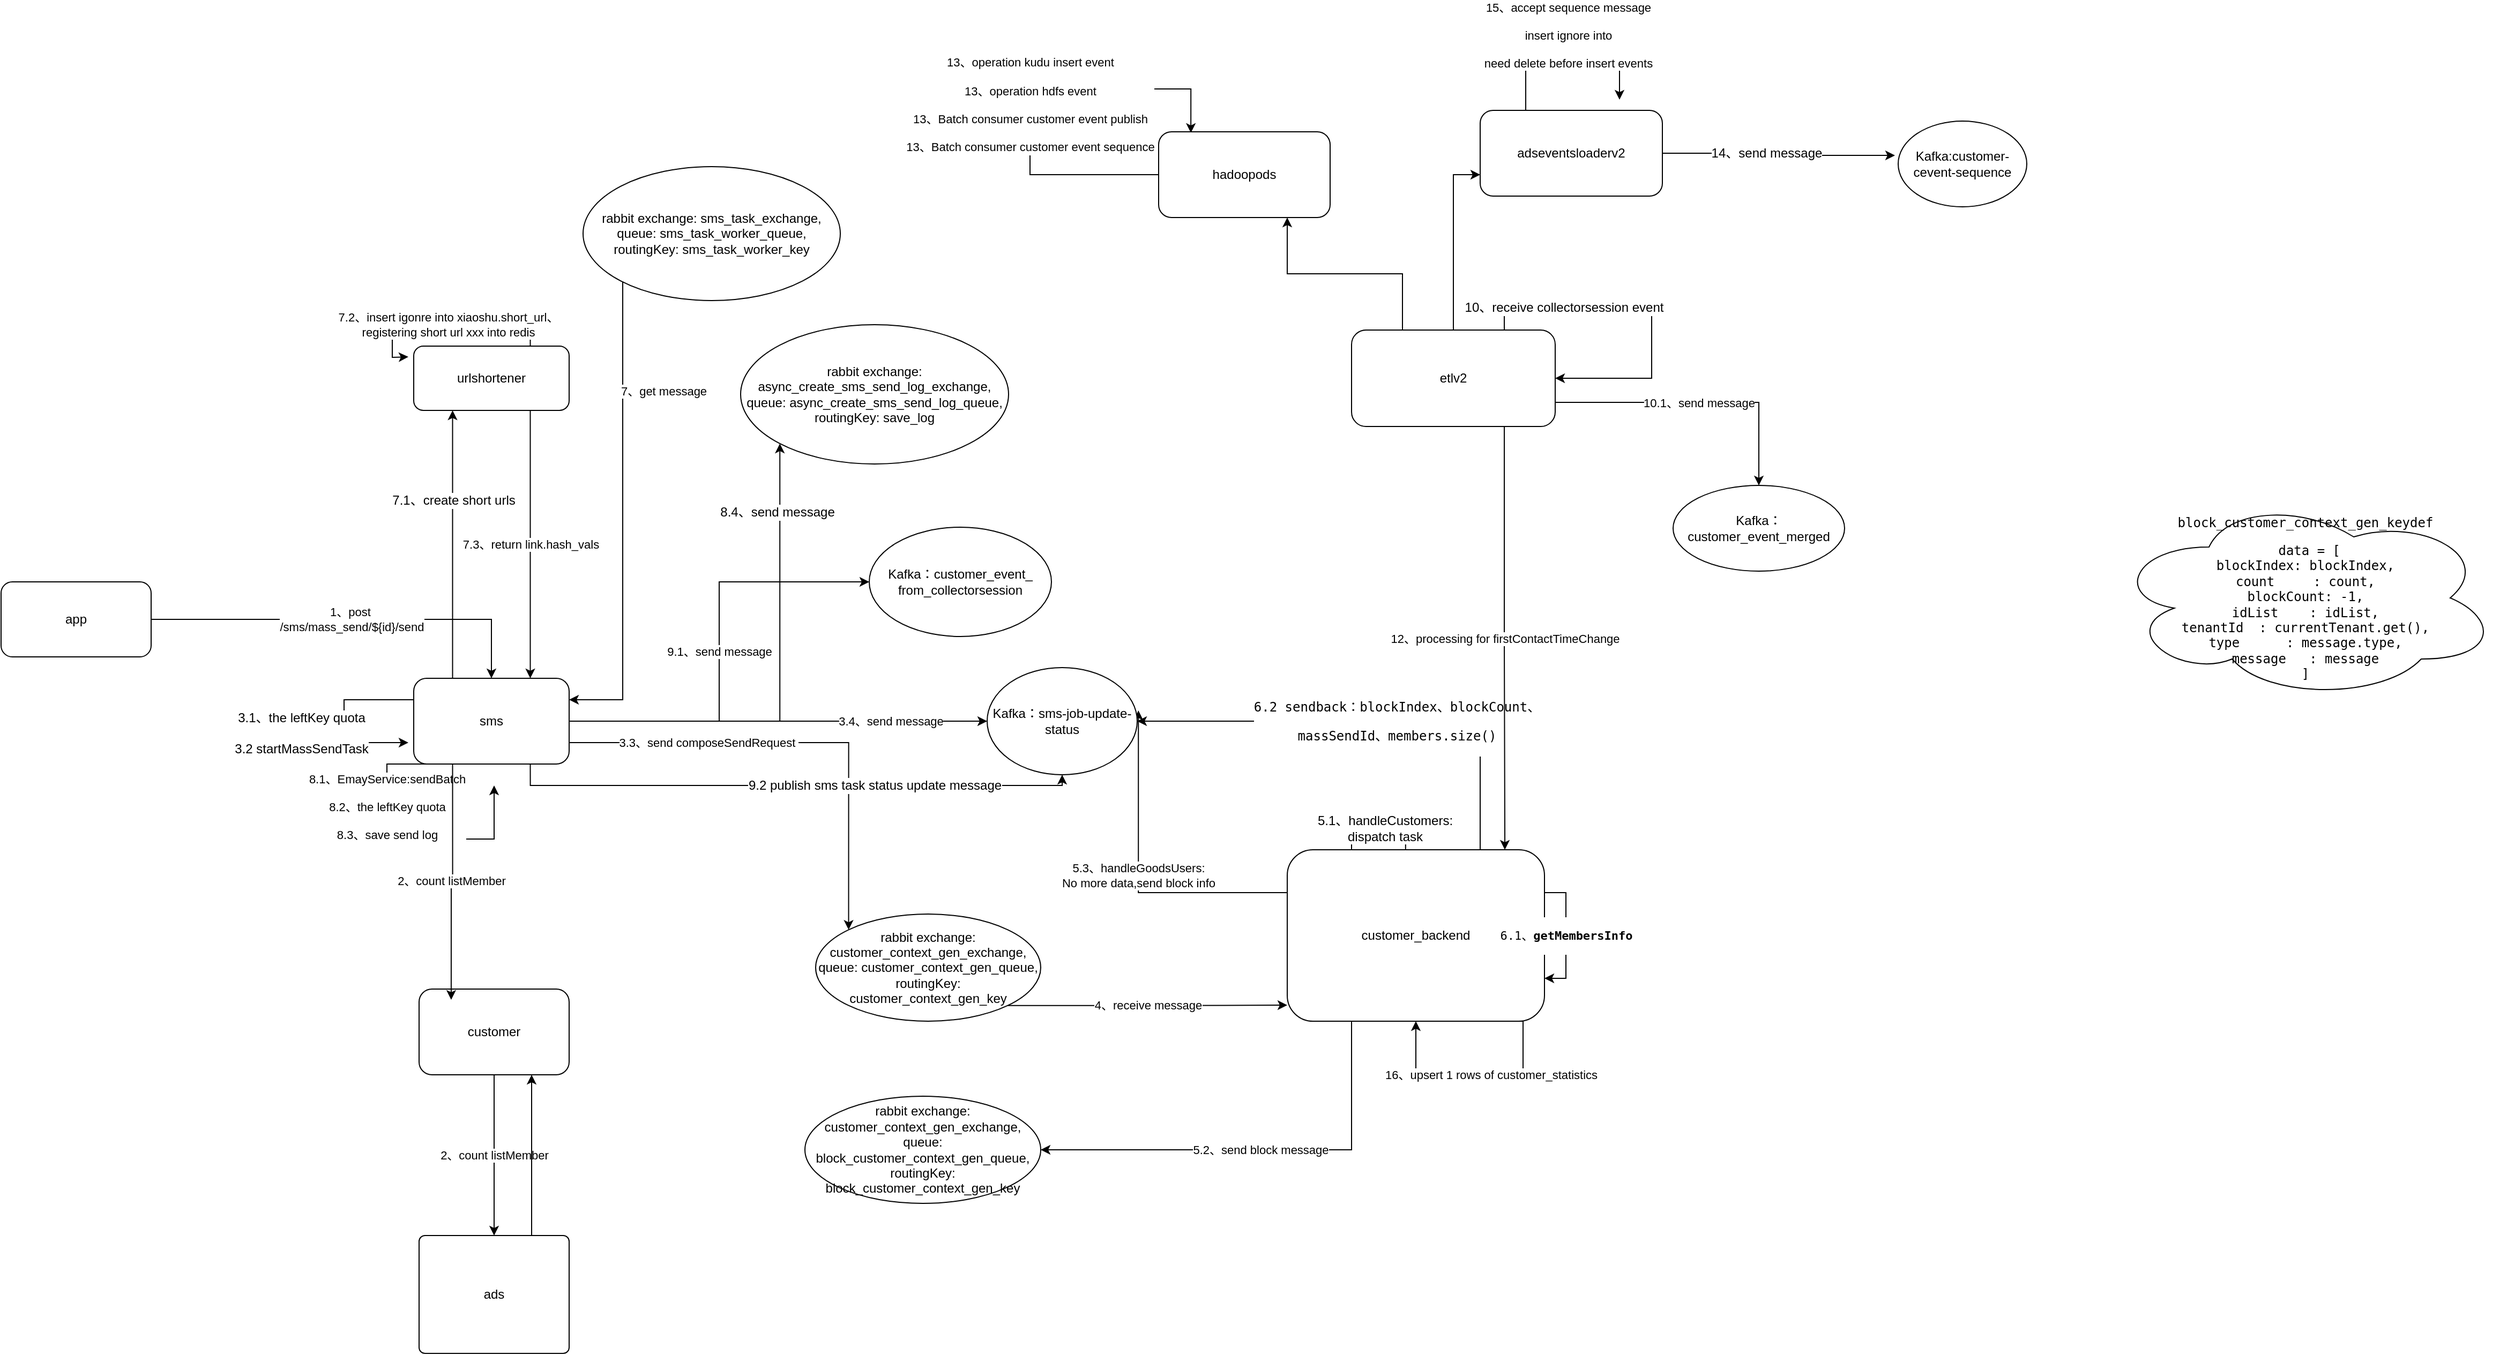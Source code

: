 <mxfile version="10.7.0" type="github"><diagram id="HQcDltJYOi4R6OB5hPnx" name="Page-1"><mxGraphModel dx="1655" dy="1694" grid="1" gridSize="10" guides="1" tooltips="1" connect="1" arrows="1" fold="1" page="1" pageScale="1" pageWidth="827" pageHeight="1169" math="0" shadow="0"><root><mxCell id="0"/><mxCell id="1" parent="0"/><mxCell id="enSTbX_q2xwlTlZW9xMr-14" value="1、post&amp;nbsp;&lt;br&gt;&lt;span&gt;/sms/mass_send/${id}/send&lt;/span&gt;&lt;br&gt;" style="edgeStyle=orthogonalEdgeStyle;rounded=0;orthogonalLoop=1;jettySize=auto;html=1;entryX=0.5;entryY=0;entryDx=0;entryDy=0;" parent="1" source="enSTbX_q2xwlTlZW9xMr-1" target="enSTbX_q2xwlTlZW9xMr-7" edge="1"><mxGeometry relative="1" as="geometry"><mxPoint x="75" y="300" as="targetPoint"/></mxGeometry></mxCell><mxCell id="enSTbX_q2xwlTlZW9xMr-1" value="app" style="rounded=1;whiteSpace=wrap;html=1;" parent="1" vertex="1"><mxGeometry x="-370" y="190" width="140" height="70" as="geometry"/></mxCell><mxCell id="enSTbX_q2xwlTlZW9xMr-17" value="2、count listMember" style="edgeStyle=orthogonalEdgeStyle;rounded=0;orthogonalLoop=1;jettySize=auto;html=1;entryX=0;entryY=0.5;entryDx=0;entryDy=0;" parent="1" source="enSTbX_q2xwlTlZW9xMr-2" target="enSTbX_q2xwlTlZW9xMr-3" edge="1"><mxGeometry relative="1" as="geometry"/></mxCell><mxCell id="enSTbX_q2xwlTlZW9xMr-2" value="customer" style="rounded=1;whiteSpace=wrap;html=1;" parent="1" vertex="1"><mxGeometry x="20" y="570" width="140" height="80" as="geometry"/></mxCell><mxCell id="enSTbX_q2xwlTlZW9xMr-23" style="edgeStyle=orthogonalEdgeStyle;rounded=0;orthogonalLoop=1;jettySize=auto;html=1;exitX=0;exitY=0.25;exitDx=0;exitDy=0;entryX=0.75;entryY=1;entryDx=0;entryDy=0;" parent="1" source="enSTbX_q2xwlTlZW9xMr-3" target="enSTbX_q2xwlTlZW9xMr-2" edge="1"><mxGeometry relative="1" as="geometry"/></mxCell><mxCell id="enSTbX_q2xwlTlZW9xMr-3" value="ads" style="rounded=1;whiteSpace=wrap;html=1;arcSize=5;direction=south;" parent="1" vertex="1"><mxGeometry x="20" y="800" width="140" height="110" as="geometry"/></mxCell><mxCell id="enSTbX_q2xwlTlZW9xMr-32" value="5.3、handleGoodsUsers:&lt;br&gt;&lt;span&gt;No more data,&lt;/span&gt;send&amp;nbsp;block info&lt;br&gt;" style="edgeStyle=orthogonalEdgeStyle;rounded=0;orthogonalLoop=1;jettySize=auto;html=1;exitX=0;exitY=0.25;exitDx=0;exitDy=0;entryX=1.008;entryY=0.4;entryDx=0;entryDy=0;entryPerimeter=0;" parent="1" source="enSTbX_q2xwlTlZW9xMr-4" target="enSTbX_q2xwlTlZW9xMr-19" edge="1"><mxGeometry relative="1" as="geometry"/></mxCell><mxCell id="enSTbX_q2xwlTlZW9xMr-34" style="edgeStyle=orthogonalEdgeStyle;rounded=0;orthogonalLoop=1;jettySize=auto;html=1;exitX=0.25;exitY=0;exitDx=0;exitDy=0;" parent="1" source="enSTbX_q2xwlTlZW9xMr-4" edge="1"><mxGeometry relative="1" as="geometry"><mxPoint x="940" y="510" as="targetPoint"/></mxGeometry></mxCell><mxCell id="enSTbX_q2xwlTlZW9xMr-36" value="5.1、handleCustomers:&lt;br&gt;dispatch task" style="text;html=1;resizable=0;points=[];align=center;verticalAlign=middle;labelBackgroundColor=#ffffff;" parent="enSTbX_q2xwlTlZW9xMr-34" vertex="1" connectable="0"><mxGeometry x="-0.184" y="-2" relative="1" as="geometry"><mxPoint x="-15" y="-2" as="offset"/></mxGeometry></mxCell><mxCell id="enSTbX_q2xwlTlZW9xMr-40" value="5.2、send block message" style="edgeStyle=orthogonalEdgeStyle;rounded=0;orthogonalLoop=1;jettySize=auto;html=1;exitX=0.25;exitY=1;exitDx=0;exitDy=0;entryX=1;entryY=0.5;entryDx=0;entryDy=0;" parent="1" source="enSTbX_q2xwlTlZW9xMr-4" target="enSTbX_q2xwlTlZW9xMr-30" edge="1"><mxGeometry relative="1" as="geometry"/></mxCell><mxCell id="enSTbX_q2xwlTlZW9xMr-51" value="&lt;pre&gt;&lt;br&gt;&lt;/pre&gt;" style="edgeStyle=orthogonalEdgeStyle;rounded=0;orthogonalLoop=1;jettySize=auto;html=1;exitX=0.75;exitY=0;exitDx=0;exitDy=0;entryX=1;entryY=0.5;entryDx=0;entryDy=0;" parent="1" source="enSTbX_q2xwlTlZW9xMr-4" target="enSTbX_q2xwlTlZW9xMr-19" edge="1"><mxGeometry relative="1" as="geometry"/></mxCell><mxCell id="enSTbX_q2xwlTlZW9xMr-52" value="&lt;pre&gt;6.2 sendback：blockIndex、blockCount、&lt;/pre&gt;&lt;pre&gt;massSendId、members.size()&lt;/pre&gt;" style="text;html=1;resizable=0;points=[];align=center;verticalAlign=middle;labelBackgroundColor=#ffffff;" parent="enSTbX_q2xwlTlZW9xMr-51" vertex="1" connectable="0"><mxGeometry x="-0.098" relative="1" as="geometry"><mxPoint as="offset"/></mxGeometry></mxCell><mxCell id="enSTbX_q2xwlTlZW9xMr-4" value="customer_backend" style="rounded=1;whiteSpace=wrap;html=1;" parent="1" vertex="1"><mxGeometry x="830" y="440" width="240" height="160" as="geometry"/></mxCell><mxCell id="enSTbX_q2xwlTlZW9xMr-41" style="edgeStyle=orthogonalEdgeStyle;rounded=0;orthogonalLoop=1;jettySize=auto;html=1;exitX=0;exitY=0.25;exitDx=0;exitDy=0;" parent="1" source="enSTbX_q2xwlTlZW9xMr-7" edge="1"><mxGeometry relative="1" as="geometry"><mxPoint x="10" y="340" as="targetPoint"/><Array as="points"><mxPoint x="-50" y="300"/><mxPoint x="-50" y="340"/></Array></mxGeometry></mxCell><mxCell id="enSTbX_q2xwlTlZW9xMr-43" value="&lt;span&gt;3.1、the leftKey &lt;/span&gt;quota&lt;br&gt;&lt;span&gt;&lt;br&gt;3.2&amp;nbsp;&lt;/span&gt;&lt;span&gt;startMassSendTask&lt;/span&gt;" style="text;html=1;resizable=0;points=[];align=center;verticalAlign=middle;labelBackgroundColor=#ffffff;" parent="enSTbX_q2xwlTlZW9xMr-41" vertex="1" connectable="0"><mxGeometry x="0.12" y="-1" relative="1" as="geometry"><mxPoint x="-39" y="3" as="offset"/></mxGeometry></mxCell><mxCell id="enSTbX_q2xwlTlZW9xMr-45" value="3.3、send composeSendRequest&amp;nbsp;" style="edgeStyle=orthogonalEdgeStyle;rounded=0;orthogonalLoop=1;jettySize=auto;html=1;exitX=1;exitY=0.75;exitDx=0;exitDy=0;entryX=0;entryY=0;entryDx=0;entryDy=0;" parent="1" source="enSTbX_q2xwlTlZW9xMr-7" target="enSTbX_q2xwlTlZW9xMr-24" edge="1"><mxGeometry x="-0.404" relative="1" as="geometry"><mxPoint as="offset"/></mxGeometry></mxCell><mxCell id="enSTbX_q2xwlTlZW9xMr-58" style="edgeStyle=orthogonalEdgeStyle;rounded=0;orthogonalLoop=1;jettySize=auto;html=1;exitX=0.25;exitY=0;exitDx=0;exitDy=0;entryX=0.25;entryY=1;entryDx=0;entryDy=0;" parent="1" source="enSTbX_q2xwlTlZW9xMr-7" target="enSTbX_q2xwlTlZW9xMr-57" edge="1"><mxGeometry relative="1" as="geometry"/></mxCell><mxCell id="enSTbX_q2xwlTlZW9xMr-59" value="7.1、create short urls" style="text;html=1;resizable=0;points=[];align=center;verticalAlign=middle;labelBackgroundColor=#ffffff;" parent="enSTbX_q2xwlTlZW9xMr-58" vertex="1" connectable="0"><mxGeometry x="0.328" relative="1" as="geometry"><mxPoint as="offset"/></mxGeometry></mxCell><mxCell id="enSTbX_q2xwlTlZW9xMr-74" value="9.1、&lt;span&gt;send message&lt;/span&gt;" style="edgeStyle=orthogonalEdgeStyle;rounded=0;orthogonalLoop=1;jettySize=auto;html=1;exitX=1;exitY=0.5;exitDx=0;exitDy=0;entryX=0;entryY=0.5;entryDx=0;entryDy=0;" parent="1" source="enSTbX_q2xwlTlZW9xMr-7" target="enSTbX_q2xwlTlZW9xMr-67" edge="1"><mxGeometry relative="1" as="geometry"/></mxCell><mxCell id="enSTbX_q2xwlTlZW9xMr-78" style="edgeStyle=orthogonalEdgeStyle;rounded=0;orthogonalLoop=1;jettySize=auto;html=1;exitX=1;exitY=0.5;exitDx=0;exitDy=0;entryX=0;entryY=1;entryDx=0;entryDy=0;" parent="1" source="enSTbX_q2xwlTlZW9xMr-7" target="enSTbX_q2xwlTlZW9xMr-75" edge="1"><mxGeometry relative="1" as="geometry"/></mxCell><mxCell id="enSTbX_q2xwlTlZW9xMr-79" value="8.4、send message" style="text;html=1;resizable=0;points=[];align=center;verticalAlign=middle;labelBackgroundColor=#ffffff;" parent="enSTbX_q2xwlTlZW9xMr-78" vertex="1" connectable="0"><mxGeometry x="0.719" y="3" relative="1" as="geometry"><mxPoint as="offset"/></mxGeometry></mxCell><mxCell id="enSTbX_q2xwlTlZW9xMr-80" style="edgeStyle=orthogonalEdgeStyle;rounded=0;orthogonalLoop=1;jettySize=auto;html=1;exitX=0.75;exitY=1;exitDx=0;exitDy=0;entryX=0.5;entryY=1;entryDx=0;entryDy=0;" parent="1" source="enSTbX_q2xwlTlZW9xMr-7" target="enSTbX_q2xwlTlZW9xMr-19" edge="1"><mxGeometry relative="1" as="geometry"/></mxCell><mxCell id="enSTbX_q2xwlTlZW9xMr-81" value="9.2&amp;nbsp;&lt;span&gt;publish sms task status update message&lt;/span&gt;" style="text;html=1;resizable=0;points=[];align=center;verticalAlign=middle;labelBackgroundColor=#ffffff;" parent="enSTbX_q2xwlTlZW9xMr-80" vertex="1" connectable="0"><mxGeometry x="0.007" relative="1" as="geometry"><mxPoint x="76" as="offset"/></mxGeometry></mxCell><mxCell id="enSTbX_q2xwlTlZW9xMr-82" value="8.1、EmayService:sendBatch&lt;br&gt;&lt;br&gt;8.2、the&amp;nbsp;leftKey quota&lt;br&gt;&lt;br&gt;8.3、save send log" style="edgeStyle=orthogonalEdgeStyle;rounded=0;orthogonalLoop=1;jettySize=auto;html=1;exitX=0.25;exitY=1;exitDx=0;exitDy=0;" parent="1" source="enSTbX_q2xwlTlZW9xMr-7" edge="1"><mxGeometry x="-0.281" relative="1" as="geometry"><mxPoint x="90" y="380" as="targetPoint"/><Array as="points"><mxPoint x="-10" y="360"/><mxPoint x="-10" y="430"/><mxPoint x="90" y="430"/></Array><mxPoint as="offset"/></mxGeometry></mxCell><mxCell id="enSTbX_q2xwlTlZW9xMr-83" value="2、count listMember" style="edgeStyle=orthogonalEdgeStyle;rounded=0;orthogonalLoop=1;jettySize=auto;html=1;exitX=0.25;exitY=1;exitDx=0;exitDy=0;entryX=0.214;entryY=0.125;entryDx=0;entryDy=0;entryPerimeter=0;" parent="1" source="enSTbX_q2xwlTlZW9xMr-7" target="enSTbX_q2xwlTlZW9xMr-2" edge="1"><mxGeometry relative="1" as="geometry"/></mxCell><mxCell id="enSTbX_q2xwlTlZW9xMr-84" value="&lt;span&gt;3.4、&lt;/span&gt;&lt;span&gt;send message&lt;/span&gt;" style="edgeStyle=orthogonalEdgeStyle;rounded=0;orthogonalLoop=1;jettySize=auto;html=1;exitX=1;exitY=0.5;exitDx=0;exitDy=0;entryX=0;entryY=0.5;entryDx=0;entryDy=0;" parent="1" source="enSTbX_q2xwlTlZW9xMr-7" target="enSTbX_q2xwlTlZW9xMr-19" edge="1"><mxGeometry x="0.538" relative="1" as="geometry"><mxPoint as="offset"/></mxGeometry></mxCell><mxCell id="enSTbX_q2xwlTlZW9xMr-7" value="sms" style="rounded=1;whiteSpace=wrap;html=1;" parent="1" vertex="1"><mxGeometry x="15" y="280" width="145" height="80" as="geometry"/></mxCell><mxCell id="-nJOPecFZDFRfRXxvtiY-4" value="10.1、send message" style="edgeStyle=orthogonalEdgeStyle;rounded=0;orthogonalLoop=1;jettySize=auto;html=1;exitX=1;exitY=0.75;exitDx=0;exitDy=0;entryX=0.5;entryY=0;entryDx=0;entryDy=0;" edge="1" parent="1" source="enSTbX_q2xwlTlZW9xMr-9" target="-nJOPecFZDFRfRXxvtiY-3"><mxGeometry relative="1" as="geometry"/></mxCell><mxCell id="-nJOPecFZDFRfRXxvtiY-13" value="" style="edgeStyle=orthogonalEdgeStyle;rounded=0;orthogonalLoop=1;jettySize=auto;html=1;exitX=0.25;exitY=0;exitDx=0;exitDy=0;entryX=0.75;entryY=1;entryDx=0;entryDy=0;" edge="1" parent="1" source="enSTbX_q2xwlTlZW9xMr-9" target="-nJOPecFZDFRfRXxvtiY-12"><mxGeometry relative="1" as="geometry"/></mxCell><mxCell id="-nJOPecFZDFRfRXxvtiY-14" style="edgeStyle=orthogonalEdgeStyle;rounded=0;orthogonalLoop=1;jettySize=auto;html=1;exitX=0.5;exitY=0;exitDx=0;exitDy=0;entryX=0;entryY=0.75;entryDx=0;entryDy=0;" edge="1" parent="1" source="enSTbX_q2xwlTlZW9xMr-9" target="-nJOPecFZDFRfRXxvtiY-8"><mxGeometry relative="1" as="geometry"/></mxCell><mxCell id="-nJOPecFZDFRfRXxvtiY-16" value="12、&lt;span&gt;processing for firstContactTimeChange&lt;/span&gt;" style="edgeStyle=orthogonalEdgeStyle;rounded=0;orthogonalLoop=1;jettySize=auto;html=1;exitX=0.75;exitY=1;exitDx=0;exitDy=0;entryX=0.846;entryY=0;entryDx=0;entryDy=0;entryPerimeter=0;" edge="1" parent="1" source="enSTbX_q2xwlTlZW9xMr-9" target="enSTbX_q2xwlTlZW9xMr-4"><mxGeometry relative="1" as="geometry"/></mxCell><mxCell id="enSTbX_q2xwlTlZW9xMr-9" value="etlv2" style="rounded=1;whiteSpace=wrap;html=1;" parent="1" vertex="1"><mxGeometry x="890" y="-45" width="190" height="90" as="geometry"/></mxCell><mxCell id="enSTbX_q2xwlTlZW9xMr-19" value="&lt;span&gt;Kafka：sms-job-update-status&lt;/span&gt;" style="ellipse;whiteSpace=wrap;html=1;" parent="1" vertex="1"><mxGeometry x="550" y="270" width="140" height="100" as="geometry"/></mxCell><mxCell id="enSTbX_q2xwlTlZW9xMr-25" value="&lt;span&gt;4、receive message&lt;/span&gt;" style="edgeStyle=orthogonalEdgeStyle;rounded=0;orthogonalLoop=1;jettySize=auto;html=1;exitX=1;exitY=1;exitDx=0;exitDy=0;" parent="1" source="enSTbX_q2xwlTlZW9xMr-24" edge="1"><mxGeometry relative="1" as="geometry"><mxPoint x="830" y="585" as="targetPoint"/></mxGeometry></mxCell><mxCell id="enSTbX_q2xwlTlZW9xMr-24" value="rabbit&amp;nbsp;&lt;span&gt;exchange: customer_context_gen_exchange, queue: customer_context_gen_queue, routingKey: customer_context_gen_key&lt;/span&gt;" style="ellipse;whiteSpace=wrap;html=1;" parent="1" vertex="1"><mxGeometry x="390" y="500" width="210" height="100" as="geometry"/></mxCell><mxCell id="enSTbX_q2xwlTlZW9xMr-30" value="rabbit&amp;nbsp;&lt;span&gt;exchange: customer_context_gen_exchange, queue: block_customer_context_gen_queue, routingKey: block_customer_context_gen_key&lt;/span&gt;" style="ellipse;whiteSpace=wrap;html=1;" parent="1" vertex="1"><mxGeometry x="380" y="670" width="220" height="100" as="geometry"/></mxCell><mxCell id="enSTbX_q2xwlTlZW9xMr-39" value="&lt;pre&gt;block_customer_context_gen_key&lt;span&gt;def&lt;/span&gt;&lt;/pre&gt;&lt;pre&gt;&lt;span&gt; &lt;/span&gt;data = [&lt;br&gt;&lt;span&gt;blockIndex&lt;/span&gt;: blockIndex,&lt;br&gt;&lt;span&gt;count     &lt;/span&gt;: count,&lt;br&gt;&lt;span&gt;blockCount&lt;/span&gt;: -&lt;span&gt;1&lt;/span&gt;,&lt;br&gt;&lt;span&gt;idList    &lt;/span&gt;: idList,&lt;br&gt;&lt;span&gt;tenantId  &lt;/span&gt;: &lt;span&gt;currentTenant&lt;/span&gt;.get(),&lt;br&gt;&lt;span&gt;type      &lt;/span&gt;: message.type,&lt;br&gt;&lt;span&gt;message   &lt;/span&gt;: message&lt;br&gt;]&lt;br&gt;&lt;/pre&gt;" style="ellipse;shape=cloud;whiteSpace=wrap;html=1;" parent="1" vertex="1"><mxGeometry x="1600" y="110" width="360" height="190" as="geometry"/></mxCell><mxCell id="enSTbX_q2xwlTlZW9xMr-47" value="&lt;pre&gt;6.1、&lt;b&gt;getMembersInfo&lt;/b&gt;&lt;/pre&gt;" style="edgeStyle=orthogonalEdgeStyle;rounded=0;orthogonalLoop=1;jettySize=auto;html=1;exitX=1;exitY=0.25;exitDx=0;exitDy=0;entryX=1;entryY=0.75;entryDx=0;entryDy=0;" parent="1" source="enSTbX_q2xwlTlZW9xMr-4" target="enSTbX_q2xwlTlZW9xMr-4" edge="1"><mxGeometry relative="1" as="geometry"/></mxCell><mxCell id="enSTbX_q2xwlTlZW9xMr-55" value="7、get message" style="edgeStyle=orthogonalEdgeStyle;rounded=0;orthogonalLoop=1;jettySize=auto;html=1;exitX=0;exitY=1;exitDx=0;exitDy=0;entryX=1;entryY=0.25;entryDx=0;entryDy=0;" parent="1" source="enSTbX_q2xwlTlZW9xMr-53" target="enSTbX_q2xwlTlZW9xMr-7" edge="1"><mxGeometry x="-0.191" y="38" relative="1" as="geometry"><Array as="points"><mxPoint x="210" y="-153"/><mxPoint x="210" y="300"/></Array><mxPoint as="offset"/></mxGeometry></mxCell><mxCell id="enSTbX_q2xwlTlZW9xMr-53" value="&lt;span&gt;rabbit exchange: sms_task_exchange, queue: sms_task_worker_queue, routingKey: sms_task_worker_key&lt;/span&gt;" style="ellipse;whiteSpace=wrap;html=1;" parent="1" vertex="1"><mxGeometry x="173" y="-197.5" width="240" height="125" as="geometry"/></mxCell><mxCell id="enSTbX_q2xwlTlZW9xMr-61" value="&lt;span&gt;7.2、insert igonre into xiaoshu.short_url、&lt;br&gt;&lt;/span&gt;&lt;span&gt;registering short url xxx into redis&lt;/span&gt;&lt;span&gt;&lt;br&gt;&lt;/span&gt;" style="edgeStyle=orthogonalEdgeStyle;rounded=0;orthogonalLoop=1;jettySize=auto;html=1;exitX=0.75;exitY=0;exitDx=0;exitDy=0;" parent="1" source="enSTbX_q2xwlTlZW9xMr-57" edge="1"><mxGeometry relative="1" as="geometry"><mxPoint x="10" y="-20" as="targetPoint"/></mxGeometry></mxCell><mxCell id="enSTbX_q2xwlTlZW9xMr-64" value="7.3、return link.&lt;span&gt;hash_vals&lt;/span&gt;" style="edgeStyle=orthogonalEdgeStyle;rounded=0;orthogonalLoop=1;jettySize=auto;html=1;exitX=0.75;exitY=1;exitDx=0;exitDy=0;entryX=0.75;entryY=0;entryDx=0;entryDy=0;" parent="1" source="enSTbX_q2xwlTlZW9xMr-57" target="enSTbX_q2xwlTlZW9xMr-7" edge="1"><mxGeometry relative="1" as="geometry"/></mxCell><mxCell id="enSTbX_q2xwlTlZW9xMr-57" value="&lt;span&gt;urlshortener&lt;/span&gt;" style="rounded=1;whiteSpace=wrap;html=1;" parent="1" vertex="1"><mxGeometry x="15" y="-30" width="145" height="60" as="geometry"/></mxCell><mxCell id="enSTbX_q2xwlTlZW9xMr-67" value="Kafka：&lt;span&gt;customer_event_&lt;br&gt;from_collectorsession&lt;/span&gt;" style="ellipse;whiteSpace=wrap;html=1;" parent="1" vertex="1"><mxGeometry x="440" y="139" width="170" height="102" as="geometry"/></mxCell><mxCell id="enSTbX_q2xwlTlZW9xMr-75" value="&lt;span&gt;rabbit exchange: async_create_sms_send_log_exchange, queue: async_create_sms_send_log_queue, routingKey: save_log&lt;/span&gt;" style="ellipse;whiteSpace=wrap;html=1;" parent="1" vertex="1"><mxGeometry x="320" y="-50" width="250" height="130" as="geometry"/></mxCell><mxCell id="-nJOPecFZDFRfRXxvtiY-1" style="edgeStyle=orthogonalEdgeStyle;rounded=0;orthogonalLoop=1;jettySize=auto;html=1;exitX=0.75;exitY=0;exitDx=0;exitDy=0;entryX=1;entryY=0.5;entryDx=0;entryDy=0;" edge="1" parent="1" source="enSTbX_q2xwlTlZW9xMr-9" target="enSTbX_q2xwlTlZW9xMr-9"><mxGeometry relative="1" as="geometry"><Array as="points"><mxPoint x="1033" y="-65"/><mxPoint x="1170" y="-65"/><mxPoint x="1170"/></Array></mxGeometry></mxCell><mxCell id="-nJOPecFZDFRfRXxvtiY-2" value="10、&lt;span&gt;receive collectorsession event&lt;/span&gt;" style="text;html=1;resizable=0;points=[];align=center;verticalAlign=middle;labelBackgroundColor=#ffffff;" vertex="1" connectable="0" parent="-nJOPecFZDFRfRXxvtiY-1"><mxGeometry x="-0.519" y="1" relative="1" as="geometry"><mxPoint as="offset"/></mxGeometry></mxCell><mxCell id="-nJOPecFZDFRfRXxvtiY-3" value="Kafka：&lt;br&gt;&lt;span&gt;customer_event_merged&lt;/span&gt;" style="ellipse;whiteSpace=wrap;html=1;" vertex="1" parent="1"><mxGeometry x="1190" y="100" width="160" height="80" as="geometry"/></mxCell><mxCell id="-nJOPecFZDFRfRXxvtiY-6" value="&lt;span&gt;Kafka:customer-cevent-sequence&lt;/span&gt;" style="ellipse;whiteSpace=wrap;html=1;" vertex="1" parent="1"><mxGeometry x="1400" y="-240" width="120" height="80" as="geometry"/></mxCell><mxCell id="-nJOPecFZDFRfRXxvtiY-9" style="edgeStyle=orthogonalEdgeStyle;rounded=0;orthogonalLoop=1;jettySize=auto;html=1;exitX=1;exitY=0.5;exitDx=0;exitDy=0;entryX=-0.025;entryY=0.4;entryDx=0;entryDy=0;entryPerimeter=0;" edge="1" parent="1" source="-nJOPecFZDFRfRXxvtiY-8" target="-nJOPecFZDFRfRXxvtiY-6"><mxGeometry relative="1" as="geometry"><mxPoint x="1210" y="-197" as="targetPoint"/></mxGeometry></mxCell><mxCell id="-nJOPecFZDFRfRXxvtiY-10" value="14、send message" style="text;html=1;resizable=0;points=[];align=center;verticalAlign=middle;labelBackgroundColor=#ffffff;" vertex="1" connectable="0" parent="-nJOPecFZDFRfRXxvtiY-9"><mxGeometry x="-0.362" y="-3" relative="1" as="geometry"><mxPoint x="27" y="-3.5" as="offset"/></mxGeometry></mxCell><mxCell id="-nJOPecFZDFRfRXxvtiY-21" value="15、&lt;span&gt;accept sequence message&lt;br&gt;&lt;br&gt;&lt;/span&gt;&lt;span&gt;insert ignore into &lt;br&gt;&lt;/span&gt;&lt;span&gt;&lt;br&gt;&lt;/span&gt;&lt;span&gt;need delete before insert events&lt;/span&gt;&lt;span&gt;&lt;br&gt;&lt;/span&gt;" style="edgeStyle=orthogonalEdgeStyle;rounded=0;orthogonalLoop=1;jettySize=auto;html=1;exitX=0.25;exitY=0;exitDx=0;exitDy=0;" edge="1" parent="1" source="-nJOPecFZDFRfRXxvtiY-8"><mxGeometry relative="1" as="geometry"><mxPoint x="1140" y="-260" as="targetPoint"/><Array as="points"><mxPoint x="1053" y="-320"/><mxPoint x="1140" y="-320"/></Array></mxGeometry></mxCell><mxCell id="-nJOPecFZDFRfRXxvtiY-8" value="&lt;span&gt;adseventsloaderv2&lt;/span&gt;" style="rounded=1;whiteSpace=wrap;html=1;" vertex="1" parent="1"><mxGeometry x="1010" y="-250" width="170" height="80" as="geometry"/></mxCell><mxCell id="-nJOPecFZDFRfRXxvtiY-19" value="13、operation kudu insert event&lt;br&gt;&lt;br&gt;13、operation hdfs event&lt;br&gt;&lt;br&gt;13、&lt;span&gt;Batch consumer customer event publish&lt;/span&gt;&lt;br&gt;&lt;br&gt;13、&lt;span&gt;Batch consumer customer event sequence&lt;/span&gt;&lt;br&gt;" style="edgeStyle=orthogonalEdgeStyle;rounded=0;orthogonalLoop=1;jettySize=auto;html=1;exitX=0;exitY=0.75;exitDx=0;exitDy=0;entryX=0.188;entryY=0.013;entryDx=0;entryDy=0;entryPerimeter=0;" edge="1" parent="1" source="-nJOPecFZDFRfRXxvtiY-12" target="-nJOPecFZDFRfRXxvtiY-12"><mxGeometry relative="1" as="geometry"><mxPoint x="740" y="-260" as="targetPoint"/><Array as="points"><mxPoint x="590" y="-190"/><mxPoint x="590" y="-270"/><mxPoint x="740" y="-270"/></Array></mxGeometry></mxCell><mxCell id="-nJOPecFZDFRfRXxvtiY-12" value="&lt;span&gt;hadoopods&lt;/span&gt;" style="rounded=1;whiteSpace=wrap;html=1;" vertex="1" parent="1"><mxGeometry x="710" y="-230" width="160" height="80" as="geometry"/></mxCell><mxCell id="-nJOPecFZDFRfRXxvtiY-20" value="16、&lt;span&gt;upsert 1 rows of customer_statistics&lt;/span&gt;" style="edgeStyle=orthogonalEdgeStyle;rounded=0;orthogonalLoop=1;jettySize=auto;html=1;exitX=0.75;exitY=1;exitDx=0;exitDy=0;entryX=0.5;entryY=1;entryDx=0;entryDy=0;" edge="1" parent="1" source="enSTbX_q2xwlTlZW9xMr-4" target="enSTbX_q2xwlTlZW9xMr-4"><mxGeometry relative="1" as="geometry"><Array as="points"><mxPoint x="1050" y="600"/><mxPoint x="1050" y="650"/><mxPoint x="950" y="650"/></Array></mxGeometry></mxCell></root></mxGraphModel></diagram></mxfile>